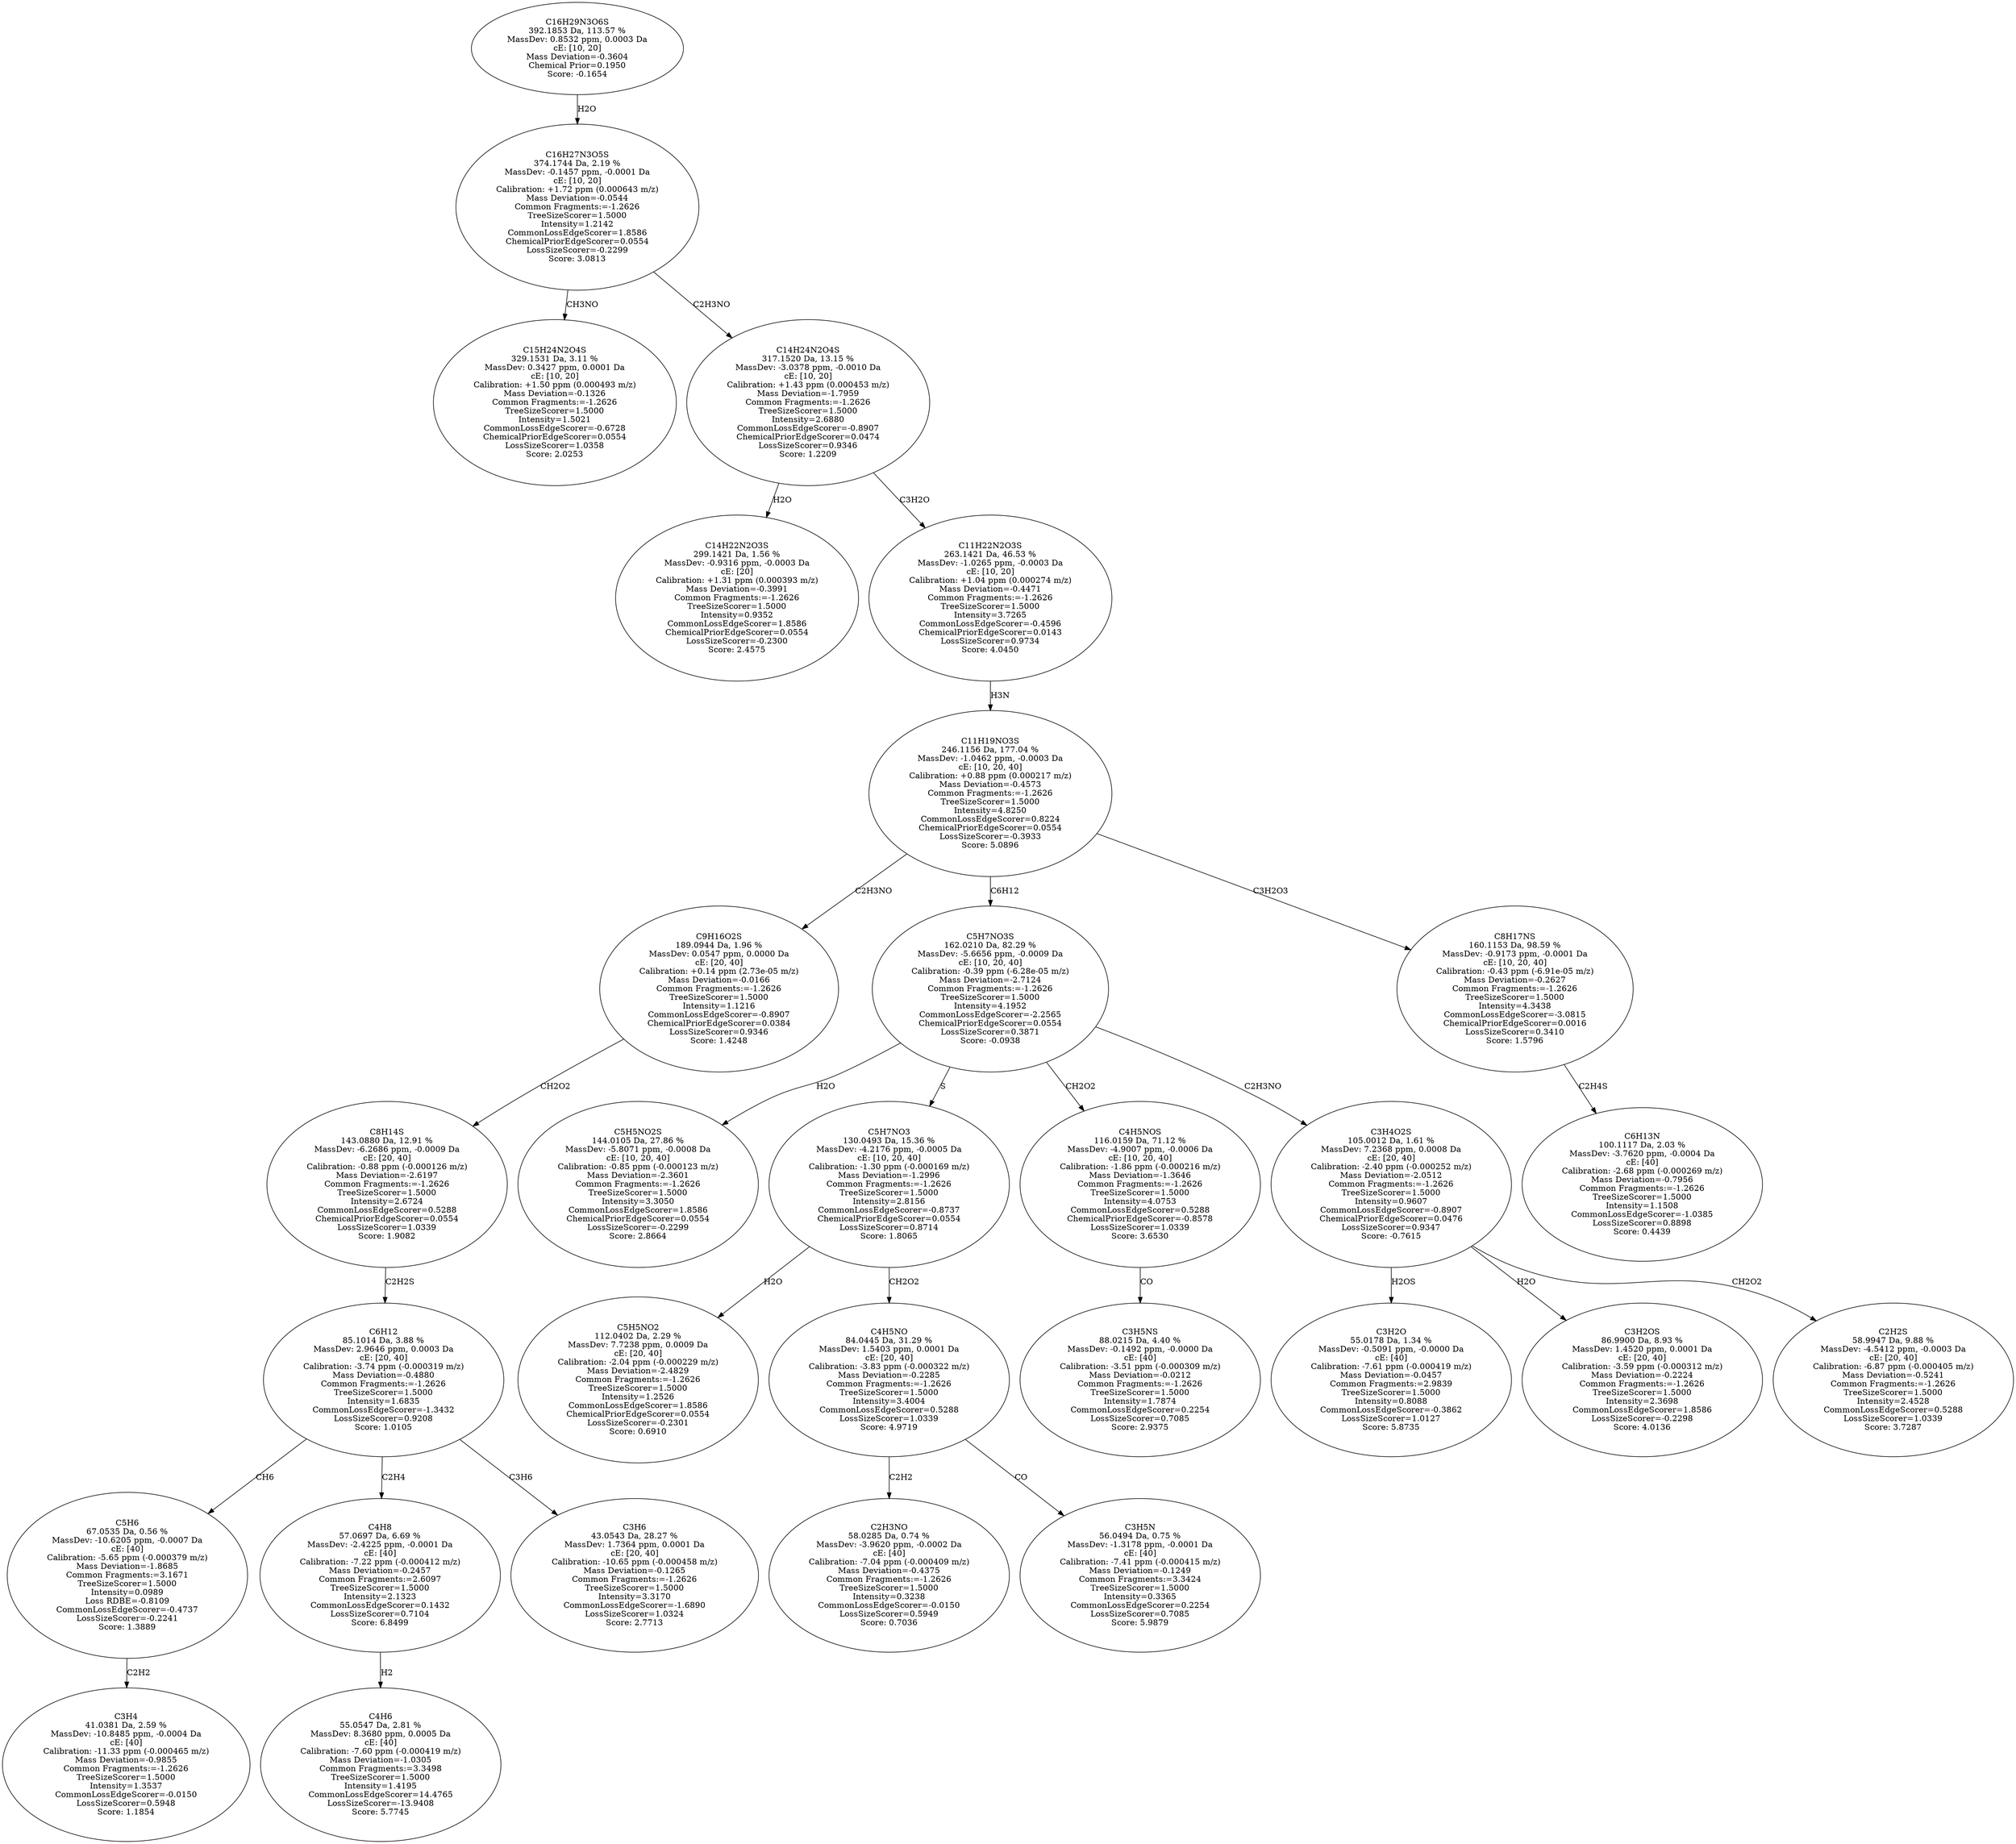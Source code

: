 strict digraph {
v1 [label="C15H24N2O4S\n329.1531 Da, 3.11 %\nMassDev: 0.3427 ppm, 0.0001 Da\ncE: [10, 20]\nCalibration: +1.50 ppm (0.000493 m/z)\nMass Deviation=-0.1326\nCommon Fragments:=-1.2626\nTreeSizeScorer=1.5000\nIntensity=1.5021\nCommonLossEdgeScorer=-0.6728\nChemicalPriorEdgeScorer=0.0554\nLossSizeScorer=1.0358\nScore: 2.0253"];
v2 [label="C14H22N2O3S\n299.1421 Da, 1.56 %\nMassDev: -0.9316 ppm, -0.0003 Da\ncE: [20]\nCalibration: +1.31 ppm (0.000393 m/z)\nMass Deviation=-0.3991\nCommon Fragments:=-1.2626\nTreeSizeScorer=1.5000\nIntensity=0.9352\nCommonLossEdgeScorer=1.8586\nChemicalPriorEdgeScorer=0.0554\nLossSizeScorer=-0.2300\nScore: 2.4575"];
v3 [label="C3H4\n41.0381 Da, 2.59 %\nMassDev: -10.8485 ppm, -0.0004 Da\ncE: [40]\nCalibration: -11.33 ppm (-0.000465 m/z)\nMass Deviation=-0.9855\nCommon Fragments:=-1.2626\nTreeSizeScorer=1.5000\nIntensity=1.3537\nCommonLossEdgeScorer=-0.0150\nLossSizeScorer=0.5948\nScore: 1.1854"];
v4 [label="C5H6\n67.0535 Da, 0.56 %\nMassDev: -10.6205 ppm, -0.0007 Da\ncE: [40]\nCalibration: -5.65 ppm (-0.000379 m/z)\nMass Deviation=-1.8685\nCommon Fragments:=3.1671\nTreeSizeScorer=1.5000\nIntensity=0.0989\nLoss RDBE=-0.8109\nCommonLossEdgeScorer=-0.4737\nLossSizeScorer=-0.2241\nScore: 1.3889"];
v5 [label="C4H6\n55.0547 Da, 2.81 %\nMassDev: 8.3680 ppm, 0.0005 Da\ncE: [40]\nCalibration: -7.60 ppm (-0.000419 m/z)\nMass Deviation=-1.0305\nCommon Fragments:=3.3498\nTreeSizeScorer=1.5000\nIntensity=1.4195\nCommonLossEdgeScorer=14.4765\nLossSizeScorer=-13.9408\nScore: 5.7745"];
v6 [label="C4H8\n57.0697 Da, 6.69 %\nMassDev: -2.4225 ppm, -0.0001 Da\ncE: [40]\nCalibration: -7.22 ppm (-0.000412 m/z)\nMass Deviation=-0.2457\nCommon Fragments:=2.6097\nTreeSizeScorer=1.5000\nIntensity=2.1323\nCommonLossEdgeScorer=0.1432\nLossSizeScorer=0.7104\nScore: 6.8499"];
v7 [label="C3H6\n43.0543 Da, 28.27 %\nMassDev: 1.7364 ppm, 0.0001 Da\ncE: [20, 40]\nCalibration: -10.65 ppm (-0.000458 m/z)\nMass Deviation=-0.1265\nCommon Fragments:=-1.2626\nTreeSizeScorer=1.5000\nIntensity=3.3170\nCommonLossEdgeScorer=-1.6890\nLossSizeScorer=1.0324\nScore: 2.7713"];
v8 [label="C6H12\n85.1014 Da, 3.88 %\nMassDev: 2.9646 ppm, 0.0003 Da\ncE: [20, 40]\nCalibration: -3.74 ppm (-0.000319 m/z)\nMass Deviation=-0.4880\nCommon Fragments:=-1.2626\nTreeSizeScorer=1.5000\nIntensity=1.6835\nCommonLossEdgeScorer=-1.3432\nLossSizeScorer=0.9208\nScore: 1.0105"];
v9 [label="C8H14S\n143.0880 Da, 12.91 %\nMassDev: -6.2686 ppm, -0.0009 Da\ncE: [20, 40]\nCalibration: -0.88 ppm (-0.000126 m/z)\nMass Deviation=-2.6197\nCommon Fragments:=-1.2626\nTreeSizeScorer=1.5000\nIntensity=2.6724\nCommonLossEdgeScorer=0.5288\nChemicalPriorEdgeScorer=0.0554\nLossSizeScorer=1.0339\nScore: 1.9082"];
v10 [label="C9H16O2S\n189.0944 Da, 1.96 %\nMassDev: 0.0547 ppm, 0.0000 Da\ncE: [20, 40]\nCalibration: +0.14 ppm (2.73e-05 m/z)\nMass Deviation=-0.0166\nCommon Fragments:=-1.2626\nTreeSizeScorer=1.5000\nIntensity=1.1216\nCommonLossEdgeScorer=-0.8907\nChemicalPriorEdgeScorer=0.0384\nLossSizeScorer=0.9346\nScore: 1.4248"];
v11 [label="C5H5NO2S\n144.0105 Da, 27.86 %\nMassDev: -5.8071 ppm, -0.0008 Da\ncE: [10, 20, 40]\nCalibration: -0.85 ppm (-0.000123 m/z)\nMass Deviation=-2.3601\nCommon Fragments:=-1.2626\nTreeSizeScorer=1.5000\nIntensity=3.3050\nCommonLossEdgeScorer=1.8586\nChemicalPriorEdgeScorer=0.0554\nLossSizeScorer=-0.2299\nScore: 2.8664"];
v12 [label="C5H5NO2\n112.0402 Da, 2.29 %\nMassDev: 7.7238 ppm, 0.0009 Da\ncE: [20, 40]\nCalibration: -2.04 ppm (-0.000229 m/z)\nMass Deviation=-2.4829\nCommon Fragments:=-1.2626\nTreeSizeScorer=1.5000\nIntensity=1.2526\nCommonLossEdgeScorer=1.8586\nChemicalPriorEdgeScorer=0.0554\nLossSizeScorer=-0.2301\nScore: 0.6910"];
v13 [label="C2H3NO\n58.0285 Da, 0.74 %\nMassDev: -3.9620 ppm, -0.0002 Da\ncE: [40]\nCalibration: -7.04 ppm (-0.000409 m/z)\nMass Deviation=-0.4375\nCommon Fragments:=-1.2626\nTreeSizeScorer=1.5000\nIntensity=0.3238\nCommonLossEdgeScorer=-0.0150\nLossSizeScorer=0.5949\nScore: 0.7036"];
v14 [label="C3H5N\n56.0494 Da, 0.75 %\nMassDev: -1.3178 ppm, -0.0001 Da\ncE: [40]\nCalibration: -7.41 ppm (-0.000415 m/z)\nMass Deviation=-0.1249\nCommon Fragments:=3.3424\nTreeSizeScorer=1.5000\nIntensity=0.3365\nCommonLossEdgeScorer=0.2254\nLossSizeScorer=0.7085\nScore: 5.9879"];
v15 [label="C4H5NO\n84.0445 Da, 31.29 %\nMassDev: 1.5403 ppm, 0.0001 Da\ncE: [20, 40]\nCalibration: -3.83 ppm (-0.000322 m/z)\nMass Deviation=-0.2285\nCommon Fragments:=-1.2626\nTreeSizeScorer=1.5000\nIntensity=3.4004\nCommonLossEdgeScorer=0.5288\nLossSizeScorer=1.0339\nScore: 4.9719"];
v16 [label="C5H7NO3\n130.0493 Da, 15.36 %\nMassDev: -4.2176 ppm, -0.0005 Da\ncE: [10, 20, 40]\nCalibration: -1.30 ppm (-0.000169 m/z)\nMass Deviation=-1.2996\nCommon Fragments:=-1.2626\nTreeSizeScorer=1.5000\nIntensity=2.8156\nCommonLossEdgeScorer=-0.8737\nChemicalPriorEdgeScorer=0.0554\nLossSizeScorer=0.8714\nScore: 1.8065"];
v17 [label="C3H5NS\n88.0215 Da, 4.40 %\nMassDev: -0.1492 ppm, -0.0000 Da\ncE: [40]\nCalibration: -3.51 ppm (-0.000309 m/z)\nMass Deviation=-0.0212\nCommon Fragments:=-1.2626\nTreeSizeScorer=1.5000\nIntensity=1.7874\nCommonLossEdgeScorer=0.2254\nLossSizeScorer=0.7085\nScore: 2.9375"];
v18 [label="C4H5NOS\n116.0159 Da, 71.12 %\nMassDev: -4.9007 ppm, -0.0006 Da\ncE: [10, 20, 40]\nCalibration: -1.86 ppm (-0.000216 m/z)\nMass Deviation=-1.3646\nCommon Fragments:=-1.2626\nTreeSizeScorer=1.5000\nIntensity=4.0753\nCommonLossEdgeScorer=0.5288\nChemicalPriorEdgeScorer=-0.8578\nLossSizeScorer=1.0339\nScore: 3.6530"];
v19 [label="C3H2O\n55.0178 Da, 1.34 %\nMassDev: -0.5091 ppm, -0.0000 Da\ncE: [40]\nCalibration: -7.61 ppm (-0.000419 m/z)\nMass Deviation=-0.0457\nCommon Fragments:=2.9839\nTreeSizeScorer=1.5000\nIntensity=0.8088\nCommonLossEdgeScorer=-0.3862\nLossSizeScorer=1.0127\nScore: 5.8735"];
v20 [label="C3H2OS\n86.9900 Da, 8.93 %\nMassDev: 1.4520 ppm, 0.0001 Da\ncE: [20, 40]\nCalibration: -3.59 ppm (-0.000312 m/z)\nMass Deviation=-0.2224\nCommon Fragments:=-1.2626\nTreeSizeScorer=1.5000\nIntensity=2.3698\nCommonLossEdgeScorer=1.8586\nLossSizeScorer=-0.2298\nScore: 4.0136"];
v21 [label="C2H2S\n58.9947 Da, 9.88 %\nMassDev: -4.5412 ppm, -0.0003 Da\ncE: [20, 40]\nCalibration: -6.87 ppm (-0.000405 m/z)\nMass Deviation=-0.5241\nCommon Fragments:=-1.2626\nTreeSizeScorer=1.5000\nIntensity=2.4528\nCommonLossEdgeScorer=0.5288\nLossSizeScorer=1.0339\nScore: 3.7287"];
v22 [label="C3H4O2S\n105.0012 Da, 1.61 %\nMassDev: 7.2368 ppm, 0.0008 Da\ncE: [20, 40]\nCalibration: -2.40 ppm (-0.000252 m/z)\nMass Deviation=-2.0512\nCommon Fragments:=-1.2626\nTreeSizeScorer=1.5000\nIntensity=0.9607\nCommonLossEdgeScorer=-0.8907\nChemicalPriorEdgeScorer=0.0476\nLossSizeScorer=0.9347\nScore: -0.7615"];
v23 [label="C5H7NO3S\n162.0210 Da, 82.29 %\nMassDev: -5.6656 ppm, -0.0009 Da\ncE: [10, 20, 40]\nCalibration: -0.39 ppm (-6.28e-05 m/z)\nMass Deviation=-2.7124\nCommon Fragments:=-1.2626\nTreeSizeScorer=1.5000\nIntensity=4.1952\nCommonLossEdgeScorer=-2.2565\nChemicalPriorEdgeScorer=0.0554\nLossSizeScorer=0.3871\nScore: -0.0938"];
v24 [label="C6H13N\n100.1117 Da, 2.03 %\nMassDev: -3.7620 ppm, -0.0004 Da\ncE: [40]\nCalibration: -2.68 ppm (-0.000269 m/z)\nMass Deviation=-0.7956\nCommon Fragments:=-1.2626\nTreeSizeScorer=1.5000\nIntensity=1.1508\nCommonLossEdgeScorer=-1.0385\nLossSizeScorer=0.8898\nScore: 0.4439"];
v25 [label="C8H17NS\n160.1153 Da, 98.59 %\nMassDev: -0.9173 ppm, -0.0001 Da\ncE: [10, 20, 40]\nCalibration: -0.43 ppm (-6.91e-05 m/z)\nMass Deviation=-0.2627\nCommon Fragments:=-1.2626\nTreeSizeScorer=1.5000\nIntensity=4.3438\nCommonLossEdgeScorer=-3.0815\nChemicalPriorEdgeScorer=0.0016\nLossSizeScorer=0.3410\nScore: 1.5796"];
v26 [label="C11H19NO3S\n246.1156 Da, 177.04 %\nMassDev: -1.0462 ppm, -0.0003 Da\ncE: [10, 20, 40]\nCalibration: +0.88 ppm (0.000217 m/z)\nMass Deviation=-0.4573\nCommon Fragments:=-1.2626\nTreeSizeScorer=1.5000\nIntensity=4.8250\nCommonLossEdgeScorer=0.8224\nChemicalPriorEdgeScorer=0.0554\nLossSizeScorer=-0.3933\nScore: 5.0896"];
v27 [label="C11H22N2O3S\n263.1421 Da, 46.53 %\nMassDev: -1.0265 ppm, -0.0003 Da\ncE: [10, 20]\nCalibration: +1.04 ppm (0.000274 m/z)\nMass Deviation=-0.4471\nCommon Fragments:=-1.2626\nTreeSizeScorer=1.5000\nIntensity=3.7265\nCommonLossEdgeScorer=-0.4596\nChemicalPriorEdgeScorer=0.0143\nLossSizeScorer=0.9734\nScore: 4.0450"];
v28 [label="C14H24N2O4S\n317.1520 Da, 13.15 %\nMassDev: -3.0378 ppm, -0.0010 Da\ncE: [10, 20]\nCalibration: +1.43 ppm (0.000453 m/z)\nMass Deviation=-1.7959\nCommon Fragments:=-1.2626\nTreeSizeScorer=1.5000\nIntensity=2.6880\nCommonLossEdgeScorer=-0.8907\nChemicalPriorEdgeScorer=0.0474\nLossSizeScorer=0.9346\nScore: 1.2209"];
v29 [label="C16H27N3O5S\n374.1744 Da, 2.19 %\nMassDev: -0.1457 ppm, -0.0001 Da\ncE: [10, 20]\nCalibration: +1.72 ppm (0.000643 m/z)\nMass Deviation=-0.0544\nCommon Fragments:=-1.2626\nTreeSizeScorer=1.5000\nIntensity=1.2142\nCommonLossEdgeScorer=1.8586\nChemicalPriorEdgeScorer=0.0554\nLossSizeScorer=-0.2299\nScore: 3.0813"];
v30 [label="C16H29N3O6S\n392.1853 Da, 113.57 %\nMassDev: 0.8532 ppm, 0.0003 Da\ncE: [10, 20]\nMass Deviation=-0.3604\nChemical Prior=0.1950\nScore: -0.1654"];
v29 -> v1 [label="CH3NO"];
v28 -> v2 [label="H2O"];
v4 -> v3 [label="C2H2"];
v8 -> v4 [label="CH6"];
v6 -> v5 [label="H2"];
v8 -> v6 [label="C2H4"];
v8 -> v7 [label="C3H6"];
v9 -> v8 [label="C2H2S"];
v10 -> v9 [label="CH2O2"];
v26 -> v10 [label="C2H3NO"];
v23 -> v11 [label="H2O"];
v16 -> v12 [label="H2O"];
v15 -> v13 [label="C2H2"];
v15 -> v14 [label="CO"];
v16 -> v15 [label="CH2O2"];
v23 -> v16 [label="S"];
v18 -> v17 [label="CO"];
v23 -> v18 [label="CH2O2"];
v22 -> v19 [label="H2OS"];
v22 -> v20 [label="H2O"];
v22 -> v21 [label="CH2O2"];
v23 -> v22 [label="C2H3NO"];
v26 -> v23 [label="C6H12"];
v25 -> v24 [label="C2H4S"];
v26 -> v25 [label="C3H2O3"];
v27 -> v26 [label="H3N"];
v28 -> v27 [label="C3H2O"];
v29 -> v28 [label="C2H3NO"];
v30 -> v29 [label="H2O"];
}